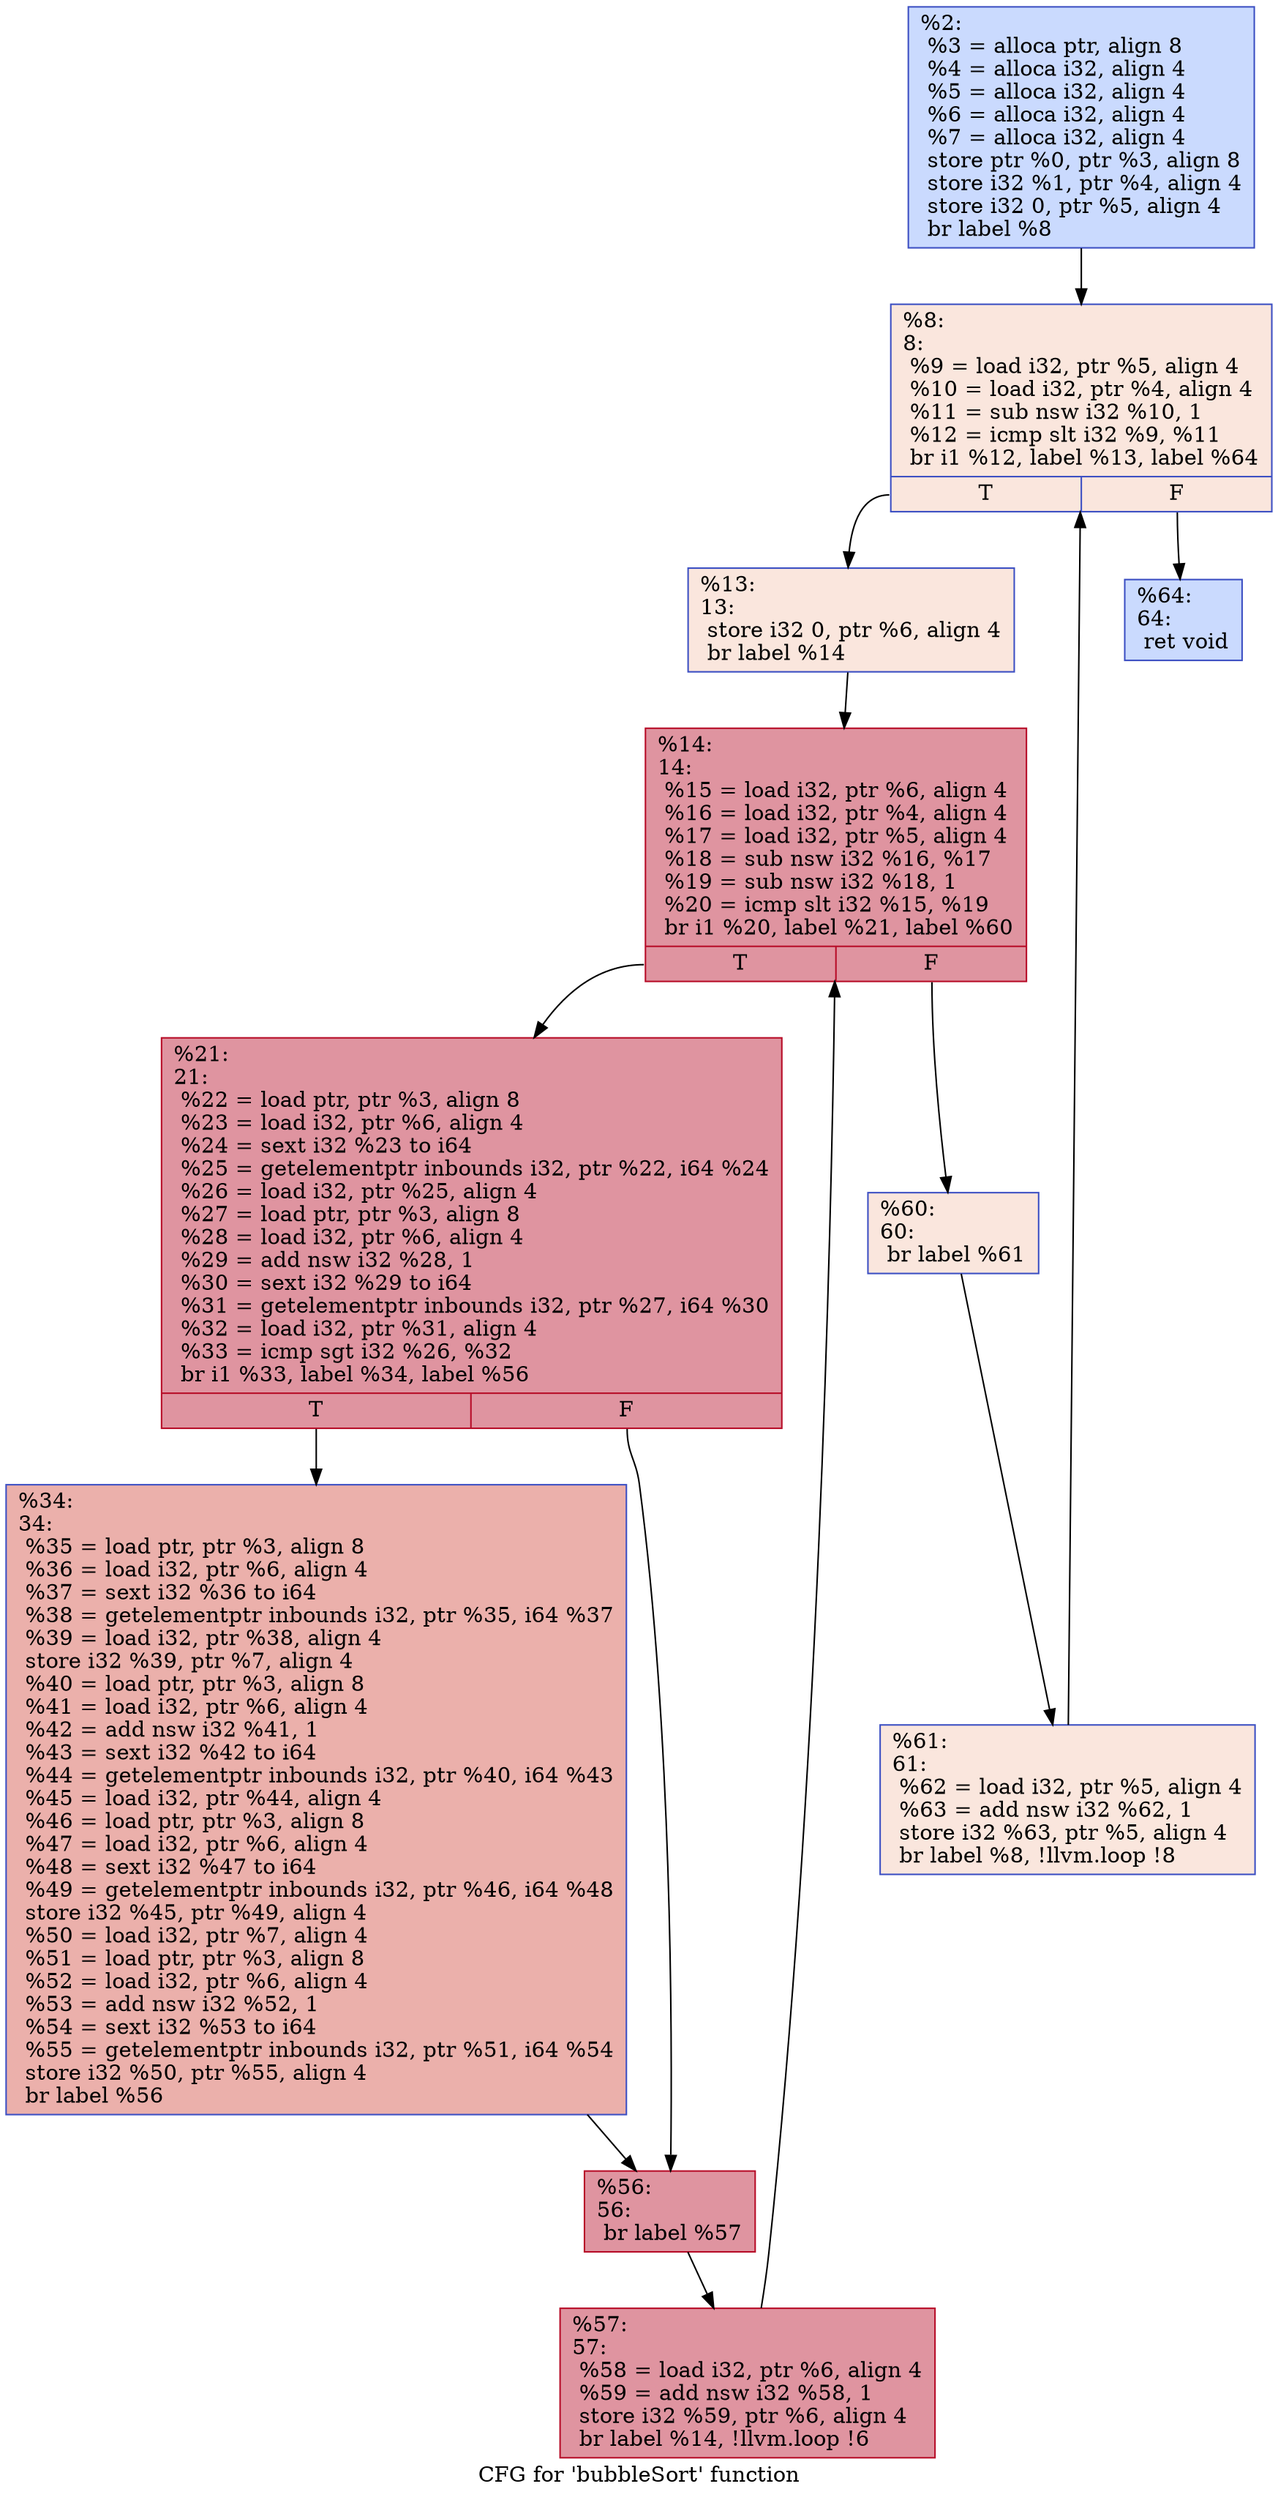 digraph "CFG for 'bubbleSort' function" {
	label="CFG for 'bubbleSort' function";

	Node0x559b59090320 [shape=record,color="#3d50c3ff", style=filled, fillcolor="#88abfd70",label="{%2:\l  %3 = alloca ptr, align 8\l  %4 = alloca i32, align 4\l  %5 = alloca i32, align 4\l  %6 = alloca i32, align 4\l  %7 = alloca i32, align 4\l  store ptr %0, ptr %3, align 8\l  store i32 %1, ptr %4, align 4\l  store i32 0, ptr %5, align 4\l  br label %8\l}"];
	Node0x559b59090320 -> Node0x559b590929c0;
	Node0x559b590929c0 [shape=record,color="#3d50c3ff", style=filled, fillcolor="#f3c7b170",label="{%8:\l8:                                                \l  %9 = load i32, ptr %5, align 4\l  %10 = load i32, ptr %4, align 4\l  %11 = sub nsw i32 %10, 1\l  %12 = icmp slt i32 %9, %11\l  br i1 %12, label %13, label %64\l|{<s0>T|<s1>F}}"];
	Node0x559b590929c0:s0 -> Node0x559b59097e90;
	Node0x559b590929c0:s1 -> Node0x559b59098110;
	Node0x559b59097e90 [shape=record,color="#3d50c3ff", style=filled, fillcolor="#f3c7b170",label="{%13:\l13:                                               \l  store i32 0, ptr %6, align 4\l  br label %14\l}"];
	Node0x559b59097e90 -> Node0x559b59097ee0;
	Node0x559b59097ee0 [shape=record,color="#b70d28ff", style=filled, fillcolor="#b70d2870",label="{%14:\l14:                                               \l  %15 = load i32, ptr %6, align 4\l  %16 = load i32, ptr %4, align 4\l  %17 = load i32, ptr %5, align 4\l  %18 = sub nsw i32 %16, %17\l  %19 = sub nsw i32 %18, 1\l  %20 = icmp slt i32 %15, %19\l  br i1 %20, label %21, label %60\l|{<s0>T|<s1>F}}"];
	Node0x559b59097ee0:s0 -> Node0x559b59097f30;
	Node0x559b59097ee0:s1 -> Node0x559b59098070;
	Node0x559b59097f30 [shape=record,color="#b70d28ff", style=filled, fillcolor="#b70d2870",label="{%21:\l21:                                               \l  %22 = load ptr, ptr %3, align 8\l  %23 = load i32, ptr %6, align 4\l  %24 = sext i32 %23 to i64\l  %25 = getelementptr inbounds i32, ptr %22, i64 %24\l  %26 = load i32, ptr %25, align 4\l  %27 = load ptr, ptr %3, align 8\l  %28 = load i32, ptr %6, align 4\l  %29 = add nsw i32 %28, 1\l  %30 = sext i32 %29 to i64\l  %31 = getelementptr inbounds i32, ptr %27, i64 %30\l  %32 = load i32, ptr %31, align 4\l  %33 = icmp sgt i32 %26, %32\l  br i1 %33, label %34, label %56\l|{<s0>T|<s1>F}}"];
	Node0x559b59097f30:s0 -> Node0x559b59097f80;
	Node0x559b59097f30:s1 -> Node0x559b59097fd0;
	Node0x559b59097f80 [shape=record,color="#3d50c3ff", style=filled, fillcolor="#d24b4070",label="{%34:\l34:                                               \l  %35 = load ptr, ptr %3, align 8\l  %36 = load i32, ptr %6, align 4\l  %37 = sext i32 %36 to i64\l  %38 = getelementptr inbounds i32, ptr %35, i64 %37\l  %39 = load i32, ptr %38, align 4\l  store i32 %39, ptr %7, align 4\l  %40 = load ptr, ptr %3, align 8\l  %41 = load i32, ptr %6, align 4\l  %42 = add nsw i32 %41, 1\l  %43 = sext i32 %42 to i64\l  %44 = getelementptr inbounds i32, ptr %40, i64 %43\l  %45 = load i32, ptr %44, align 4\l  %46 = load ptr, ptr %3, align 8\l  %47 = load i32, ptr %6, align 4\l  %48 = sext i32 %47 to i64\l  %49 = getelementptr inbounds i32, ptr %46, i64 %48\l  store i32 %45, ptr %49, align 4\l  %50 = load i32, ptr %7, align 4\l  %51 = load ptr, ptr %3, align 8\l  %52 = load i32, ptr %6, align 4\l  %53 = add nsw i32 %52, 1\l  %54 = sext i32 %53 to i64\l  %55 = getelementptr inbounds i32, ptr %51, i64 %54\l  store i32 %50, ptr %55, align 4\l  br label %56\l}"];
	Node0x559b59097f80 -> Node0x559b59097fd0;
	Node0x559b59097fd0 [shape=record,color="#b70d28ff", style=filled, fillcolor="#b70d2870",label="{%56:\l56:                                               \l  br label %57\l}"];
	Node0x559b59097fd0 -> Node0x559b59098020;
	Node0x559b59098020 [shape=record,color="#b70d28ff", style=filled, fillcolor="#b70d2870",label="{%57:\l57:                                               \l  %58 = load i32, ptr %6, align 4\l  %59 = add nsw i32 %58, 1\l  store i32 %59, ptr %6, align 4\l  br label %14, !llvm.loop !6\l}"];
	Node0x559b59098020 -> Node0x559b59097ee0;
	Node0x559b59098070 [shape=record,color="#3d50c3ff", style=filled, fillcolor="#f3c7b170",label="{%60:\l60:                                               \l  br label %61\l}"];
	Node0x559b59098070 -> Node0x559b590980c0;
	Node0x559b590980c0 [shape=record,color="#3d50c3ff", style=filled, fillcolor="#f3c7b170",label="{%61:\l61:                                               \l  %62 = load i32, ptr %5, align 4\l  %63 = add nsw i32 %62, 1\l  store i32 %63, ptr %5, align 4\l  br label %8, !llvm.loop !8\l}"];
	Node0x559b590980c0 -> Node0x559b590929c0;
	Node0x559b59098110 [shape=record,color="#3d50c3ff", style=filled, fillcolor="#88abfd70",label="{%64:\l64:                                               \l  ret void\l}"];
}
